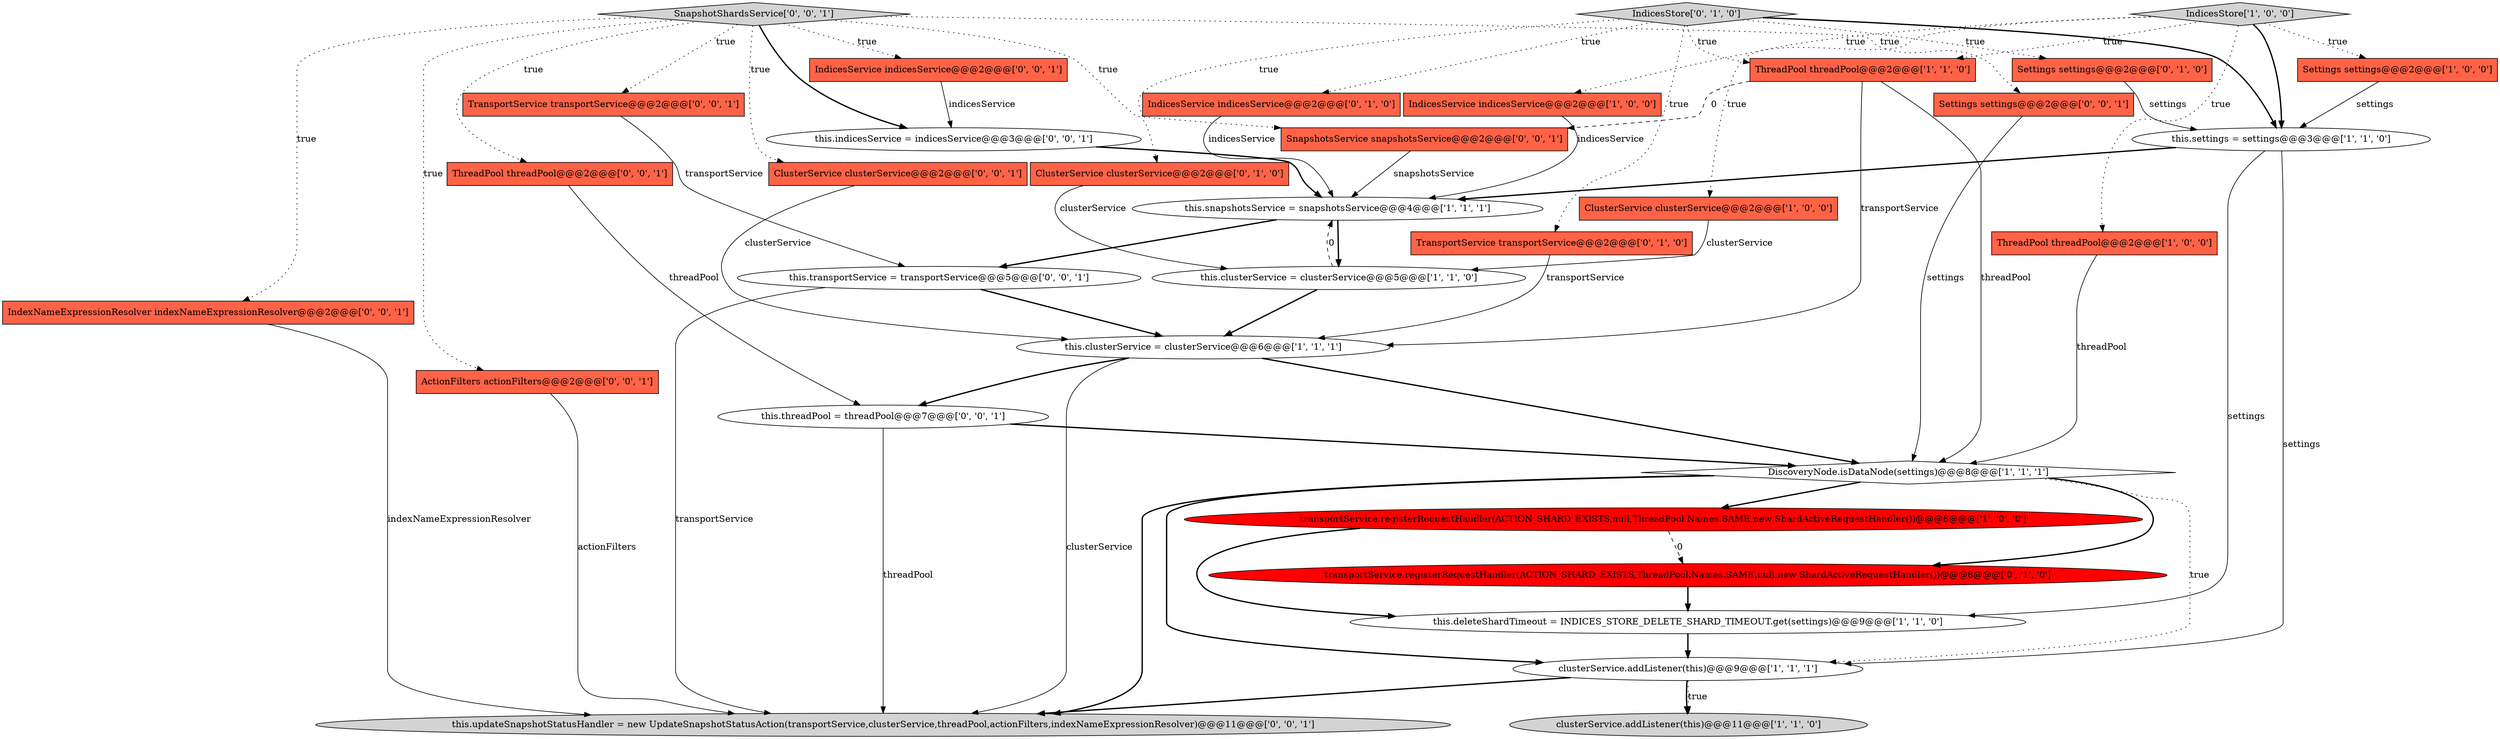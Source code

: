 digraph {
24 [style = filled, label = "Settings settings@@@2@@@['0', '0', '1']", fillcolor = tomato, shape = box image = "AAA0AAABBB3BBB"];
0 [style = filled, label = "clusterService.addListener(this)@@@9@@@['1', '1', '1']", fillcolor = white, shape = ellipse image = "AAA0AAABBB1BBB"];
22 [style = filled, label = "TransportService transportService@@@2@@@['0', '0', '1']", fillcolor = tomato, shape = box image = "AAA0AAABBB3BBB"];
11 [style = filled, label = "this.clusterService = clusterService@@@6@@@['1', '1', '1']", fillcolor = white, shape = ellipse image = "AAA0AAABBB1BBB"];
27 [style = filled, label = "this.indicesService = indicesService@@@3@@@['0', '0', '1']", fillcolor = white, shape = ellipse image = "AAA0AAABBB3BBB"];
29 [style = filled, label = "ClusterService clusterService@@@2@@@['0', '0', '1']", fillcolor = tomato, shape = box image = "AAA0AAABBB3BBB"];
10 [style = filled, label = "ThreadPool threadPool@@@2@@@['1', '1', '0']", fillcolor = tomato, shape = box image = "AAA0AAABBB1BBB"];
13 [style = filled, label = "this.clusterService = clusterService@@@5@@@['1', '1', '0']", fillcolor = white, shape = ellipse image = "AAA0AAABBB1BBB"];
20 [style = filled, label = "IndicesStore['0', '1', '0']", fillcolor = lightgray, shape = diamond image = "AAA0AAABBB2BBB"];
7 [style = filled, label = "IndicesService indicesService@@@2@@@['1', '0', '0']", fillcolor = tomato, shape = box image = "AAA0AAABBB1BBB"];
26 [style = filled, label = "IndexNameExpressionResolver indexNameExpressionResolver@@@2@@@['0', '0', '1']", fillcolor = tomato, shape = box image = "AAA0AAABBB3BBB"];
21 [style = filled, label = "ActionFilters actionFilters@@@2@@@['0', '0', '1']", fillcolor = tomato, shape = box image = "AAA0AAABBB3BBB"];
25 [style = filled, label = "ThreadPool threadPool@@@2@@@['0', '0', '1']", fillcolor = tomato, shape = box image = "AAA0AAABBB3BBB"];
15 [style = filled, label = "transportService.registerRequestHandler(ACTION_SHARD_EXISTS,ThreadPool.Names.SAME,null,new ShardActiveRequestHandler())@@@8@@@['0', '1', '0']", fillcolor = red, shape = ellipse image = "AAA1AAABBB2BBB"];
31 [style = filled, label = "IndicesService indicesService@@@2@@@['0', '0', '1']", fillcolor = tomato, shape = box image = "AAA0AAABBB3BBB"];
12 [style = filled, label = "IndicesStore['1', '0', '0']", fillcolor = lightgray, shape = diamond image = "AAA0AAABBB1BBB"];
3 [style = filled, label = "this.settings = settings@@@3@@@['1', '1', '0']", fillcolor = white, shape = ellipse image = "AAA0AAABBB1BBB"];
9 [style = filled, label = "ThreadPool threadPool@@@2@@@['1', '0', '0']", fillcolor = tomato, shape = box image = "AAA0AAABBB1BBB"];
23 [style = filled, label = "SnapshotShardsService['0', '0', '1']", fillcolor = lightgray, shape = diamond image = "AAA0AAABBB3BBB"];
4 [style = filled, label = "clusterService.addListener(this)@@@11@@@['1', '1', '0']", fillcolor = lightgray, shape = ellipse image = "AAA0AAABBB1BBB"];
18 [style = filled, label = "ClusterService clusterService@@@2@@@['0', '1', '0']", fillcolor = tomato, shape = box image = "AAA0AAABBB2BBB"];
5 [style = filled, label = "this.deleteShardTimeout = INDICES_STORE_DELETE_SHARD_TIMEOUT.get(settings)@@@9@@@['1', '1', '0']", fillcolor = white, shape = ellipse image = "AAA0AAABBB1BBB"];
28 [style = filled, label = "this.threadPool = threadPool@@@7@@@['0', '0', '1']", fillcolor = white, shape = ellipse image = "AAA0AAABBB3BBB"];
16 [style = filled, label = "IndicesService indicesService@@@2@@@['0', '1', '0']", fillcolor = tomato, shape = box image = "AAA0AAABBB2BBB"];
2 [style = filled, label = "Settings settings@@@2@@@['1', '0', '0']", fillcolor = tomato, shape = box image = "AAA0AAABBB1BBB"];
1 [style = filled, label = "this.snapshotsService = snapshotsService@@@4@@@['1', '1', '1']", fillcolor = white, shape = ellipse image = "AAA0AAABBB1BBB"];
6 [style = filled, label = "transportService.registerRequestHandler(ACTION_SHARD_EXISTS,null,ThreadPool.Names.SAME,new ShardActiveRequestHandler())@@@8@@@['1', '0', '0']", fillcolor = red, shape = ellipse image = "AAA1AAABBB1BBB"];
33 [style = filled, label = "this.transportService = transportService@@@5@@@['0', '0', '1']", fillcolor = white, shape = ellipse image = "AAA0AAABBB3BBB"];
17 [style = filled, label = "TransportService transportService@@@2@@@['0', '1', '0']", fillcolor = tomato, shape = box image = "AAA0AAABBB2BBB"];
32 [style = filled, label = "SnapshotsService snapshotsService@@@2@@@['0', '0', '1']", fillcolor = tomato, shape = box image = "AAA0AAABBB3BBB"];
19 [style = filled, label = "Settings settings@@@2@@@['0', '1', '0']", fillcolor = tomato, shape = box image = "AAA0AAABBB2BBB"];
8 [style = filled, label = "ClusterService clusterService@@@2@@@['1', '0', '0']", fillcolor = tomato, shape = box image = "AAA0AAABBB1BBB"];
14 [style = filled, label = "DiscoveryNode.isDataNode(settings)@@@8@@@['1', '1', '1']", fillcolor = white, shape = diamond image = "AAA0AAABBB1BBB"];
30 [style = filled, label = "this.updateSnapshotStatusHandler = new UpdateSnapshotStatusAction(transportService,clusterService,threadPool,actionFilters,indexNameExpressionResolver)@@@11@@@['0', '0', '1']", fillcolor = lightgray, shape = ellipse image = "AAA0AAABBB3BBB"];
3->5 [style = solid, label="settings"];
11->28 [style = bold, label=""];
0->30 [style = bold, label=""];
22->33 [style = solid, label="transportService"];
27->1 [style = bold, label=""];
14->30 [style = bold, label=""];
3->1 [style = bold, label=""];
23->27 [style = bold, label=""];
14->0 [style = dotted, label="true"];
11->14 [style = bold, label=""];
23->22 [style = dotted, label="true"];
12->8 [style = dotted, label="true"];
28->30 [style = solid, label="threadPool"];
20->17 [style = dotted, label="true"];
31->27 [style = solid, label="indicesService"];
3->0 [style = solid, label="settings"];
0->4 [style = dotted, label="true"];
12->2 [style = dotted, label="true"];
23->21 [style = dotted, label="true"];
8->13 [style = solid, label="clusterService"];
16->1 [style = solid, label="indicesService"];
17->11 [style = solid, label="transportService"];
20->3 [style = bold, label=""];
26->30 [style = solid, label="indexNameExpressionResolver"];
13->11 [style = bold, label=""];
1->13 [style = bold, label=""];
13->1 [style = dashed, label="0"];
15->5 [style = bold, label=""];
28->14 [style = bold, label=""];
10->11 [style = solid, label="transportService"];
23->32 [style = dotted, label="true"];
2->3 [style = solid, label="settings"];
6->5 [style = bold, label=""];
33->11 [style = bold, label=""];
19->3 [style = solid, label="settings"];
1->33 [style = bold, label=""];
23->26 [style = dotted, label="true"];
24->14 [style = solid, label="settings"];
9->14 [style = solid, label="threadPool"];
14->0 [style = bold, label=""];
5->0 [style = bold, label=""];
12->10 [style = dotted, label="true"];
6->15 [style = dashed, label="0"];
0->4 [style = bold, label=""];
10->32 [style = dashed, label="0"];
7->1 [style = solid, label="indicesService"];
25->28 [style = solid, label="threadPool"];
20->10 [style = dotted, label="true"];
33->30 [style = solid, label="transportService"];
11->30 [style = solid, label="clusterService"];
20->18 [style = dotted, label="true"];
14->15 [style = bold, label=""];
20->19 [style = dotted, label="true"];
21->30 [style = solid, label="actionFilters"];
12->3 [style = bold, label=""];
32->1 [style = solid, label="snapshotsService"];
23->29 [style = dotted, label="true"];
12->7 [style = dotted, label="true"];
23->31 [style = dotted, label="true"];
10->14 [style = solid, label="threadPool"];
14->6 [style = bold, label=""];
23->24 [style = dotted, label="true"];
23->25 [style = dotted, label="true"];
18->13 [style = solid, label="clusterService"];
29->11 [style = solid, label="clusterService"];
20->16 [style = dotted, label="true"];
12->9 [style = dotted, label="true"];
}
